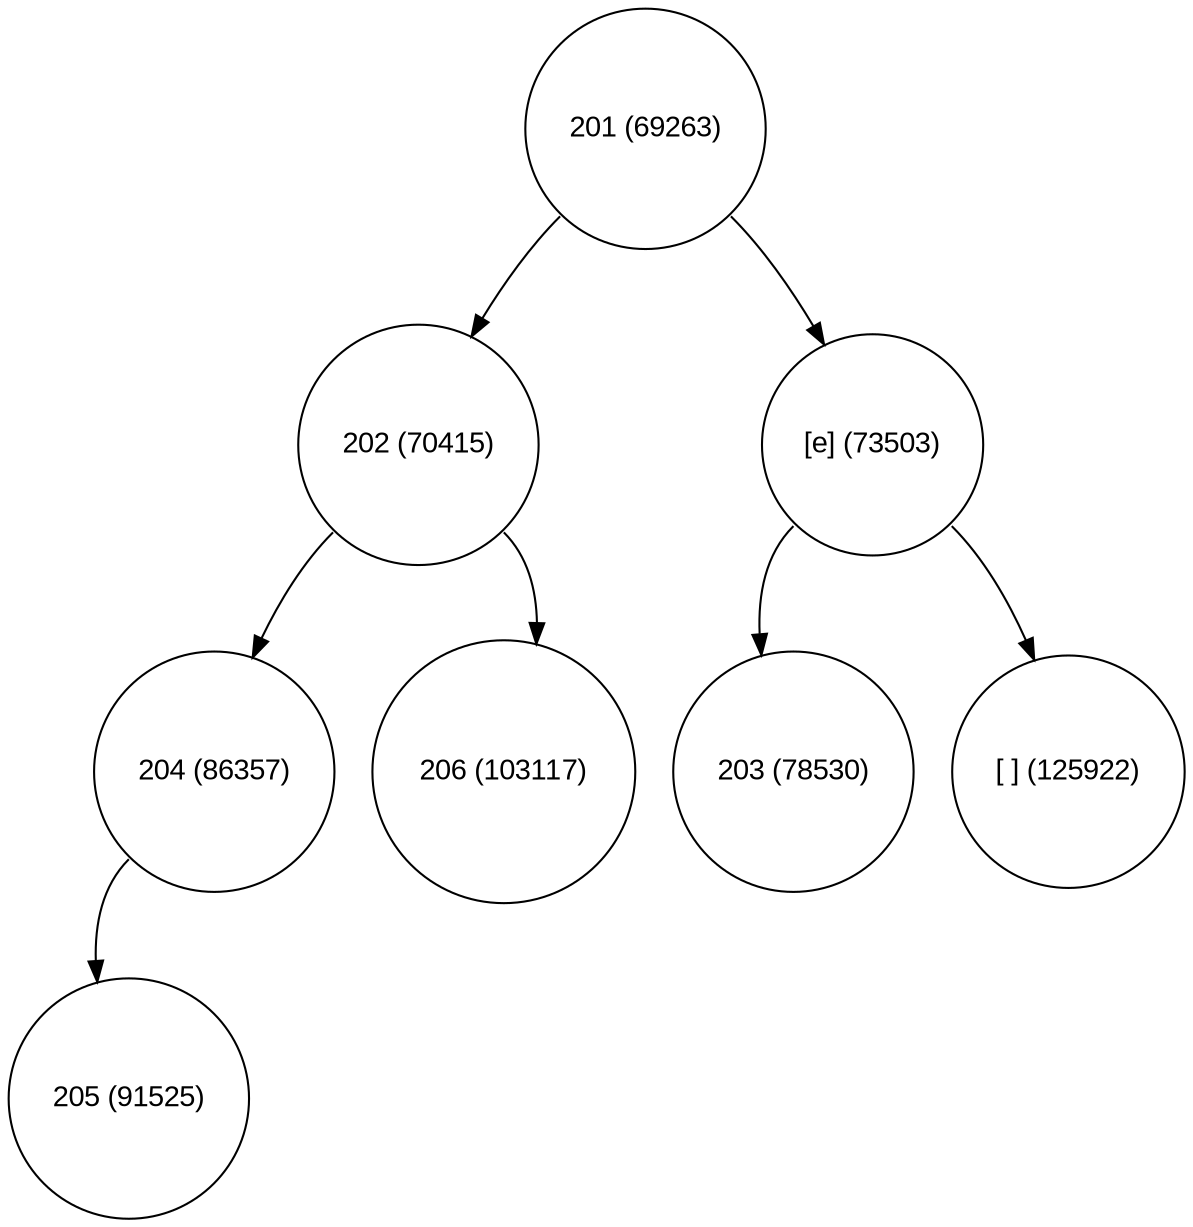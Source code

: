 digraph move_down {
	node [fontname="Arial", shape="circle", width=0.5]; 

	0 [label = "201 (69263)"];
	0:sw -> 1;
	1 [label = "202 (70415)"];
	1:sw -> 3;
	3 [label = "204 (86357)"];
	3:sw -> 7;
	7 [label = "205 (91525)"];
	1:se -> 4;
	4 [label = "206 (103117)"];
	0:se -> 2;
	2 [label = "[e] (73503)"];
	2:sw -> 5;
	5 [label = "203 (78530)"];
	2:se -> 6;
	6 [label = "[ ] (125922)"];
}
